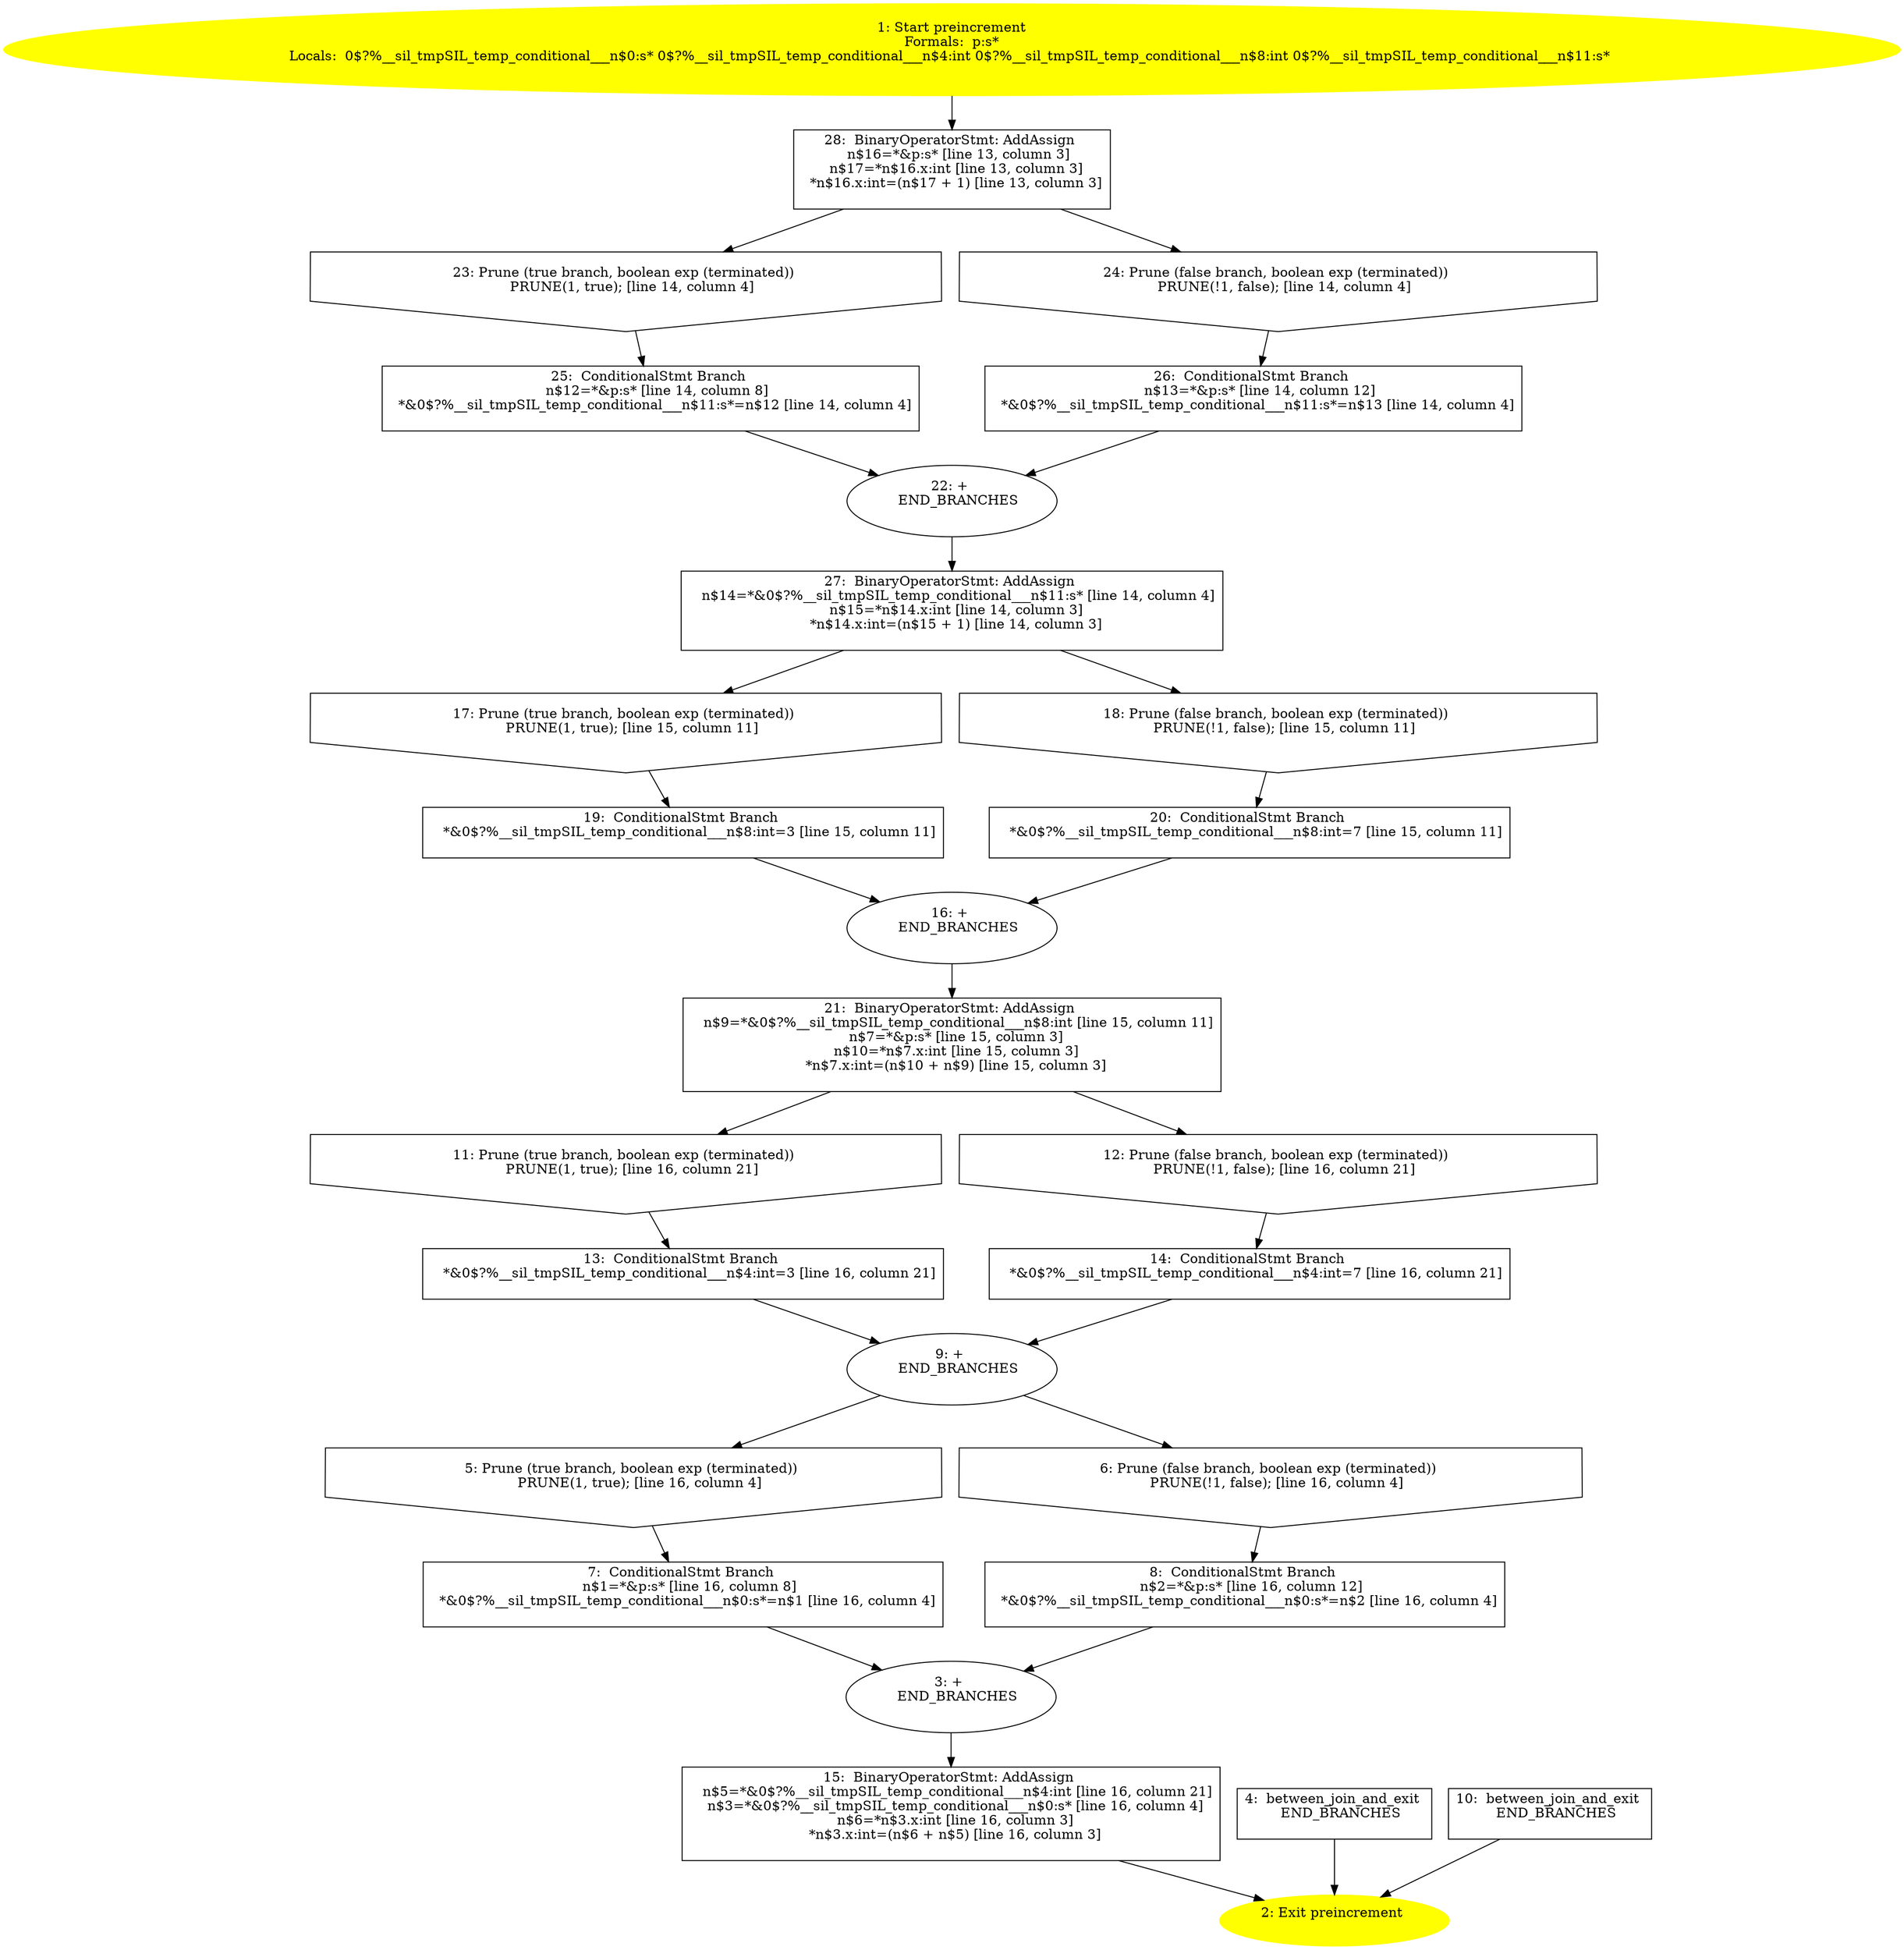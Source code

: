 /* @generated */
digraph cfg {
"preincrement.db7c6523f16e1ab3_1" [label="1: Start preincrement\nFormals:  p:s*\nLocals:  0$?%__sil_tmpSIL_temp_conditional___n$0:s* 0$?%__sil_tmpSIL_temp_conditional___n$4:int 0$?%__sil_tmpSIL_temp_conditional___n$8:int 0$?%__sil_tmpSIL_temp_conditional___n$11:s* \n  " color=yellow style=filled]
	

	 "preincrement.db7c6523f16e1ab3_1" -> "preincrement.db7c6523f16e1ab3_28" ;
"preincrement.db7c6523f16e1ab3_2" [label="2: Exit preincrement \n  " color=yellow style=filled]
	

"preincrement.db7c6523f16e1ab3_3" [label="3: + \n   END_BRANCHES\n " ]
	

	 "preincrement.db7c6523f16e1ab3_3" -> "preincrement.db7c6523f16e1ab3_15" ;
"preincrement.db7c6523f16e1ab3_4" [label="4:  between_join_and_exit \n   END_BRANCHES\n " shape="box"]
	

	 "preincrement.db7c6523f16e1ab3_4" -> "preincrement.db7c6523f16e1ab3_2" ;
"preincrement.db7c6523f16e1ab3_5" [label="5: Prune (true branch, boolean exp (terminated)) \n   PRUNE(1, true); [line 16, column 4]\n " shape="invhouse"]
	

	 "preincrement.db7c6523f16e1ab3_5" -> "preincrement.db7c6523f16e1ab3_7" ;
"preincrement.db7c6523f16e1ab3_6" [label="6: Prune (false branch, boolean exp (terminated)) \n   PRUNE(!1, false); [line 16, column 4]\n " shape="invhouse"]
	

	 "preincrement.db7c6523f16e1ab3_6" -> "preincrement.db7c6523f16e1ab3_8" ;
"preincrement.db7c6523f16e1ab3_7" [label="7:  ConditionalStmt Branch \n   n$1=*&p:s* [line 16, column 8]\n  *&0$?%__sil_tmpSIL_temp_conditional___n$0:s*=n$1 [line 16, column 4]\n " shape="box"]
	

	 "preincrement.db7c6523f16e1ab3_7" -> "preincrement.db7c6523f16e1ab3_3" ;
"preincrement.db7c6523f16e1ab3_8" [label="8:  ConditionalStmt Branch \n   n$2=*&p:s* [line 16, column 12]\n  *&0$?%__sil_tmpSIL_temp_conditional___n$0:s*=n$2 [line 16, column 4]\n " shape="box"]
	

	 "preincrement.db7c6523f16e1ab3_8" -> "preincrement.db7c6523f16e1ab3_3" ;
"preincrement.db7c6523f16e1ab3_9" [label="9: + \n   END_BRANCHES\n " ]
	

	 "preincrement.db7c6523f16e1ab3_9" -> "preincrement.db7c6523f16e1ab3_5" ;
	 "preincrement.db7c6523f16e1ab3_9" -> "preincrement.db7c6523f16e1ab3_6" ;
"preincrement.db7c6523f16e1ab3_10" [label="10:  between_join_and_exit \n   END_BRANCHES\n " shape="box"]
	

	 "preincrement.db7c6523f16e1ab3_10" -> "preincrement.db7c6523f16e1ab3_2" ;
"preincrement.db7c6523f16e1ab3_11" [label="11: Prune (true branch, boolean exp (terminated)) \n   PRUNE(1, true); [line 16, column 21]\n " shape="invhouse"]
	

	 "preincrement.db7c6523f16e1ab3_11" -> "preincrement.db7c6523f16e1ab3_13" ;
"preincrement.db7c6523f16e1ab3_12" [label="12: Prune (false branch, boolean exp (terminated)) \n   PRUNE(!1, false); [line 16, column 21]\n " shape="invhouse"]
	

	 "preincrement.db7c6523f16e1ab3_12" -> "preincrement.db7c6523f16e1ab3_14" ;
"preincrement.db7c6523f16e1ab3_13" [label="13:  ConditionalStmt Branch \n   *&0$?%__sil_tmpSIL_temp_conditional___n$4:int=3 [line 16, column 21]\n " shape="box"]
	

	 "preincrement.db7c6523f16e1ab3_13" -> "preincrement.db7c6523f16e1ab3_9" ;
"preincrement.db7c6523f16e1ab3_14" [label="14:  ConditionalStmt Branch \n   *&0$?%__sil_tmpSIL_temp_conditional___n$4:int=7 [line 16, column 21]\n " shape="box"]
	

	 "preincrement.db7c6523f16e1ab3_14" -> "preincrement.db7c6523f16e1ab3_9" ;
"preincrement.db7c6523f16e1ab3_15" [label="15:  BinaryOperatorStmt: AddAssign \n   n$5=*&0$?%__sil_tmpSIL_temp_conditional___n$4:int [line 16, column 21]\n  n$3=*&0$?%__sil_tmpSIL_temp_conditional___n$0:s* [line 16, column 4]\n  n$6=*n$3.x:int [line 16, column 3]\n  *n$3.x:int=(n$6 + n$5) [line 16, column 3]\n " shape="box"]
	

	 "preincrement.db7c6523f16e1ab3_15" -> "preincrement.db7c6523f16e1ab3_2" ;
"preincrement.db7c6523f16e1ab3_16" [label="16: + \n   END_BRANCHES\n " ]
	

	 "preincrement.db7c6523f16e1ab3_16" -> "preincrement.db7c6523f16e1ab3_21" ;
"preincrement.db7c6523f16e1ab3_17" [label="17: Prune (true branch, boolean exp (terminated)) \n   PRUNE(1, true); [line 15, column 11]\n " shape="invhouse"]
	

	 "preincrement.db7c6523f16e1ab3_17" -> "preincrement.db7c6523f16e1ab3_19" ;
"preincrement.db7c6523f16e1ab3_18" [label="18: Prune (false branch, boolean exp (terminated)) \n   PRUNE(!1, false); [line 15, column 11]\n " shape="invhouse"]
	

	 "preincrement.db7c6523f16e1ab3_18" -> "preincrement.db7c6523f16e1ab3_20" ;
"preincrement.db7c6523f16e1ab3_19" [label="19:  ConditionalStmt Branch \n   *&0$?%__sil_tmpSIL_temp_conditional___n$8:int=3 [line 15, column 11]\n " shape="box"]
	

	 "preincrement.db7c6523f16e1ab3_19" -> "preincrement.db7c6523f16e1ab3_16" ;
"preincrement.db7c6523f16e1ab3_20" [label="20:  ConditionalStmt Branch \n   *&0$?%__sil_tmpSIL_temp_conditional___n$8:int=7 [line 15, column 11]\n " shape="box"]
	

	 "preincrement.db7c6523f16e1ab3_20" -> "preincrement.db7c6523f16e1ab3_16" ;
"preincrement.db7c6523f16e1ab3_21" [label="21:  BinaryOperatorStmt: AddAssign \n   n$9=*&0$?%__sil_tmpSIL_temp_conditional___n$8:int [line 15, column 11]\n  n$7=*&p:s* [line 15, column 3]\n  n$10=*n$7.x:int [line 15, column 3]\n  *n$7.x:int=(n$10 + n$9) [line 15, column 3]\n " shape="box"]
	

	 "preincrement.db7c6523f16e1ab3_21" -> "preincrement.db7c6523f16e1ab3_11" ;
	 "preincrement.db7c6523f16e1ab3_21" -> "preincrement.db7c6523f16e1ab3_12" ;
"preincrement.db7c6523f16e1ab3_22" [label="22: + \n   END_BRANCHES\n " ]
	

	 "preincrement.db7c6523f16e1ab3_22" -> "preincrement.db7c6523f16e1ab3_27" ;
"preincrement.db7c6523f16e1ab3_23" [label="23: Prune (true branch, boolean exp (terminated)) \n   PRUNE(1, true); [line 14, column 4]\n " shape="invhouse"]
	

	 "preincrement.db7c6523f16e1ab3_23" -> "preincrement.db7c6523f16e1ab3_25" ;
"preincrement.db7c6523f16e1ab3_24" [label="24: Prune (false branch, boolean exp (terminated)) \n   PRUNE(!1, false); [line 14, column 4]\n " shape="invhouse"]
	

	 "preincrement.db7c6523f16e1ab3_24" -> "preincrement.db7c6523f16e1ab3_26" ;
"preincrement.db7c6523f16e1ab3_25" [label="25:  ConditionalStmt Branch \n   n$12=*&p:s* [line 14, column 8]\n  *&0$?%__sil_tmpSIL_temp_conditional___n$11:s*=n$12 [line 14, column 4]\n " shape="box"]
	

	 "preincrement.db7c6523f16e1ab3_25" -> "preincrement.db7c6523f16e1ab3_22" ;
"preincrement.db7c6523f16e1ab3_26" [label="26:  ConditionalStmt Branch \n   n$13=*&p:s* [line 14, column 12]\n  *&0$?%__sil_tmpSIL_temp_conditional___n$11:s*=n$13 [line 14, column 4]\n " shape="box"]
	

	 "preincrement.db7c6523f16e1ab3_26" -> "preincrement.db7c6523f16e1ab3_22" ;
"preincrement.db7c6523f16e1ab3_27" [label="27:  BinaryOperatorStmt: AddAssign \n   n$14=*&0$?%__sil_tmpSIL_temp_conditional___n$11:s* [line 14, column 4]\n  n$15=*n$14.x:int [line 14, column 3]\n  *n$14.x:int=(n$15 + 1) [line 14, column 3]\n " shape="box"]
	

	 "preincrement.db7c6523f16e1ab3_27" -> "preincrement.db7c6523f16e1ab3_17" ;
	 "preincrement.db7c6523f16e1ab3_27" -> "preincrement.db7c6523f16e1ab3_18" ;
"preincrement.db7c6523f16e1ab3_28" [label="28:  BinaryOperatorStmt: AddAssign \n   n$16=*&p:s* [line 13, column 3]\n  n$17=*n$16.x:int [line 13, column 3]\n  *n$16.x:int=(n$17 + 1) [line 13, column 3]\n " shape="box"]
	

	 "preincrement.db7c6523f16e1ab3_28" -> "preincrement.db7c6523f16e1ab3_23" ;
	 "preincrement.db7c6523f16e1ab3_28" -> "preincrement.db7c6523f16e1ab3_24" ;
}
